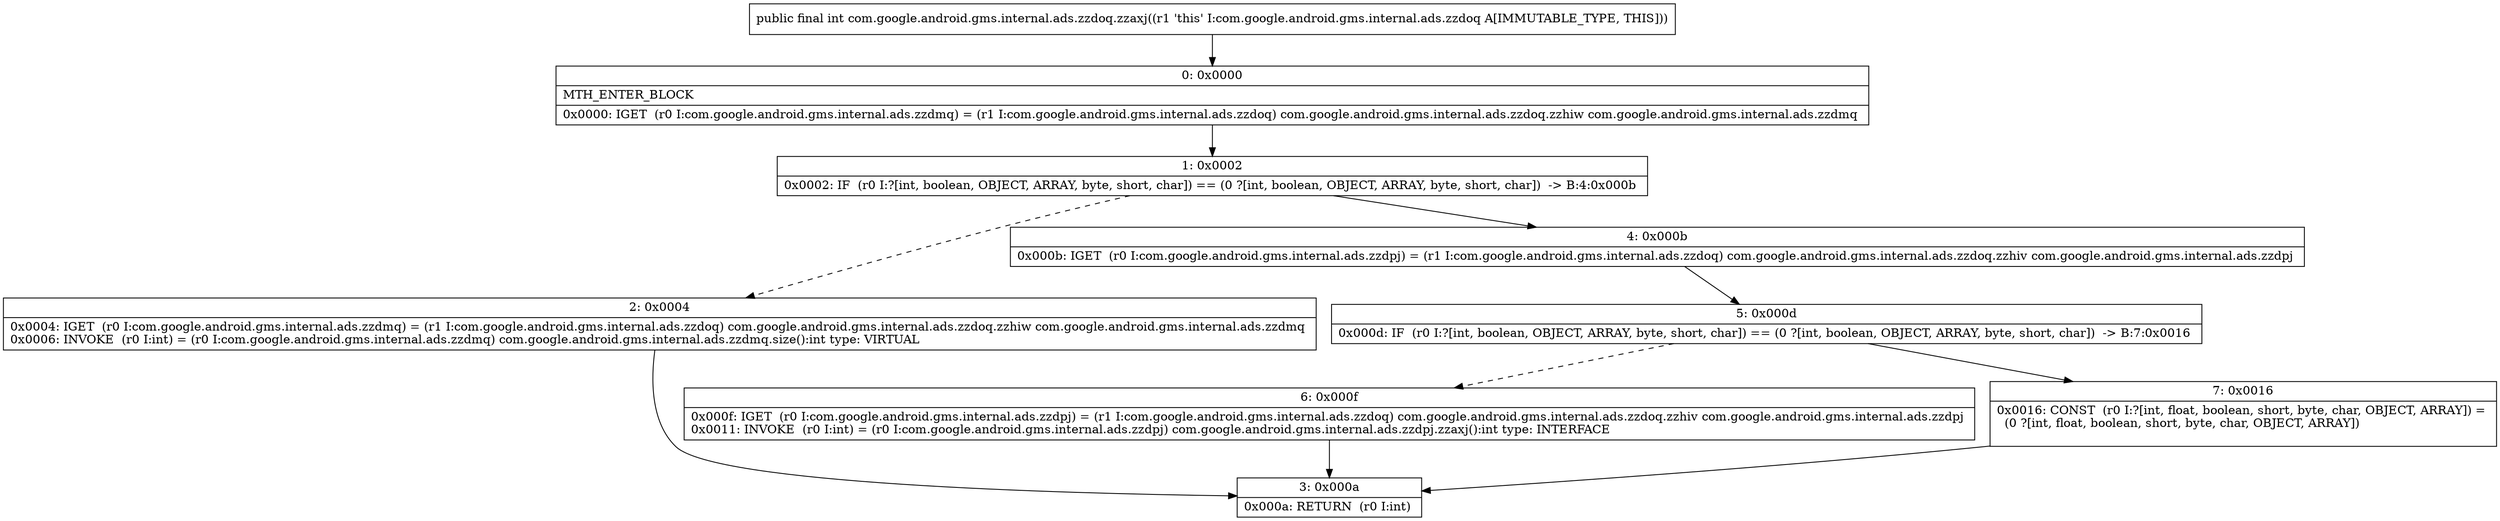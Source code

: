 digraph "CFG forcom.google.android.gms.internal.ads.zzdoq.zzaxj()I" {
Node_0 [shape=record,label="{0\:\ 0x0000|MTH_ENTER_BLOCK\l|0x0000: IGET  (r0 I:com.google.android.gms.internal.ads.zzdmq) = (r1 I:com.google.android.gms.internal.ads.zzdoq) com.google.android.gms.internal.ads.zzdoq.zzhiw com.google.android.gms.internal.ads.zzdmq \l}"];
Node_1 [shape=record,label="{1\:\ 0x0002|0x0002: IF  (r0 I:?[int, boolean, OBJECT, ARRAY, byte, short, char]) == (0 ?[int, boolean, OBJECT, ARRAY, byte, short, char])  \-\> B:4:0x000b \l}"];
Node_2 [shape=record,label="{2\:\ 0x0004|0x0004: IGET  (r0 I:com.google.android.gms.internal.ads.zzdmq) = (r1 I:com.google.android.gms.internal.ads.zzdoq) com.google.android.gms.internal.ads.zzdoq.zzhiw com.google.android.gms.internal.ads.zzdmq \l0x0006: INVOKE  (r0 I:int) = (r0 I:com.google.android.gms.internal.ads.zzdmq) com.google.android.gms.internal.ads.zzdmq.size():int type: VIRTUAL \l}"];
Node_3 [shape=record,label="{3\:\ 0x000a|0x000a: RETURN  (r0 I:int) \l}"];
Node_4 [shape=record,label="{4\:\ 0x000b|0x000b: IGET  (r0 I:com.google.android.gms.internal.ads.zzdpj) = (r1 I:com.google.android.gms.internal.ads.zzdoq) com.google.android.gms.internal.ads.zzdoq.zzhiv com.google.android.gms.internal.ads.zzdpj \l}"];
Node_5 [shape=record,label="{5\:\ 0x000d|0x000d: IF  (r0 I:?[int, boolean, OBJECT, ARRAY, byte, short, char]) == (0 ?[int, boolean, OBJECT, ARRAY, byte, short, char])  \-\> B:7:0x0016 \l}"];
Node_6 [shape=record,label="{6\:\ 0x000f|0x000f: IGET  (r0 I:com.google.android.gms.internal.ads.zzdpj) = (r1 I:com.google.android.gms.internal.ads.zzdoq) com.google.android.gms.internal.ads.zzdoq.zzhiv com.google.android.gms.internal.ads.zzdpj \l0x0011: INVOKE  (r0 I:int) = (r0 I:com.google.android.gms.internal.ads.zzdpj) com.google.android.gms.internal.ads.zzdpj.zzaxj():int type: INTERFACE \l}"];
Node_7 [shape=record,label="{7\:\ 0x0016|0x0016: CONST  (r0 I:?[int, float, boolean, short, byte, char, OBJECT, ARRAY]) = \l  (0 ?[int, float, boolean, short, byte, char, OBJECT, ARRAY])\l \l}"];
MethodNode[shape=record,label="{public final int com.google.android.gms.internal.ads.zzdoq.zzaxj((r1 'this' I:com.google.android.gms.internal.ads.zzdoq A[IMMUTABLE_TYPE, THIS])) }"];
MethodNode -> Node_0;
Node_0 -> Node_1;
Node_1 -> Node_2[style=dashed];
Node_1 -> Node_4;
Node_2 -> Node_3;
Node_4 -> Node_5;
Node_5 -> Node_6[style=dashed];
Node_5 -> Node_7;
Node_6 -> Node_3;
Node_7 -> Node_3;
}

